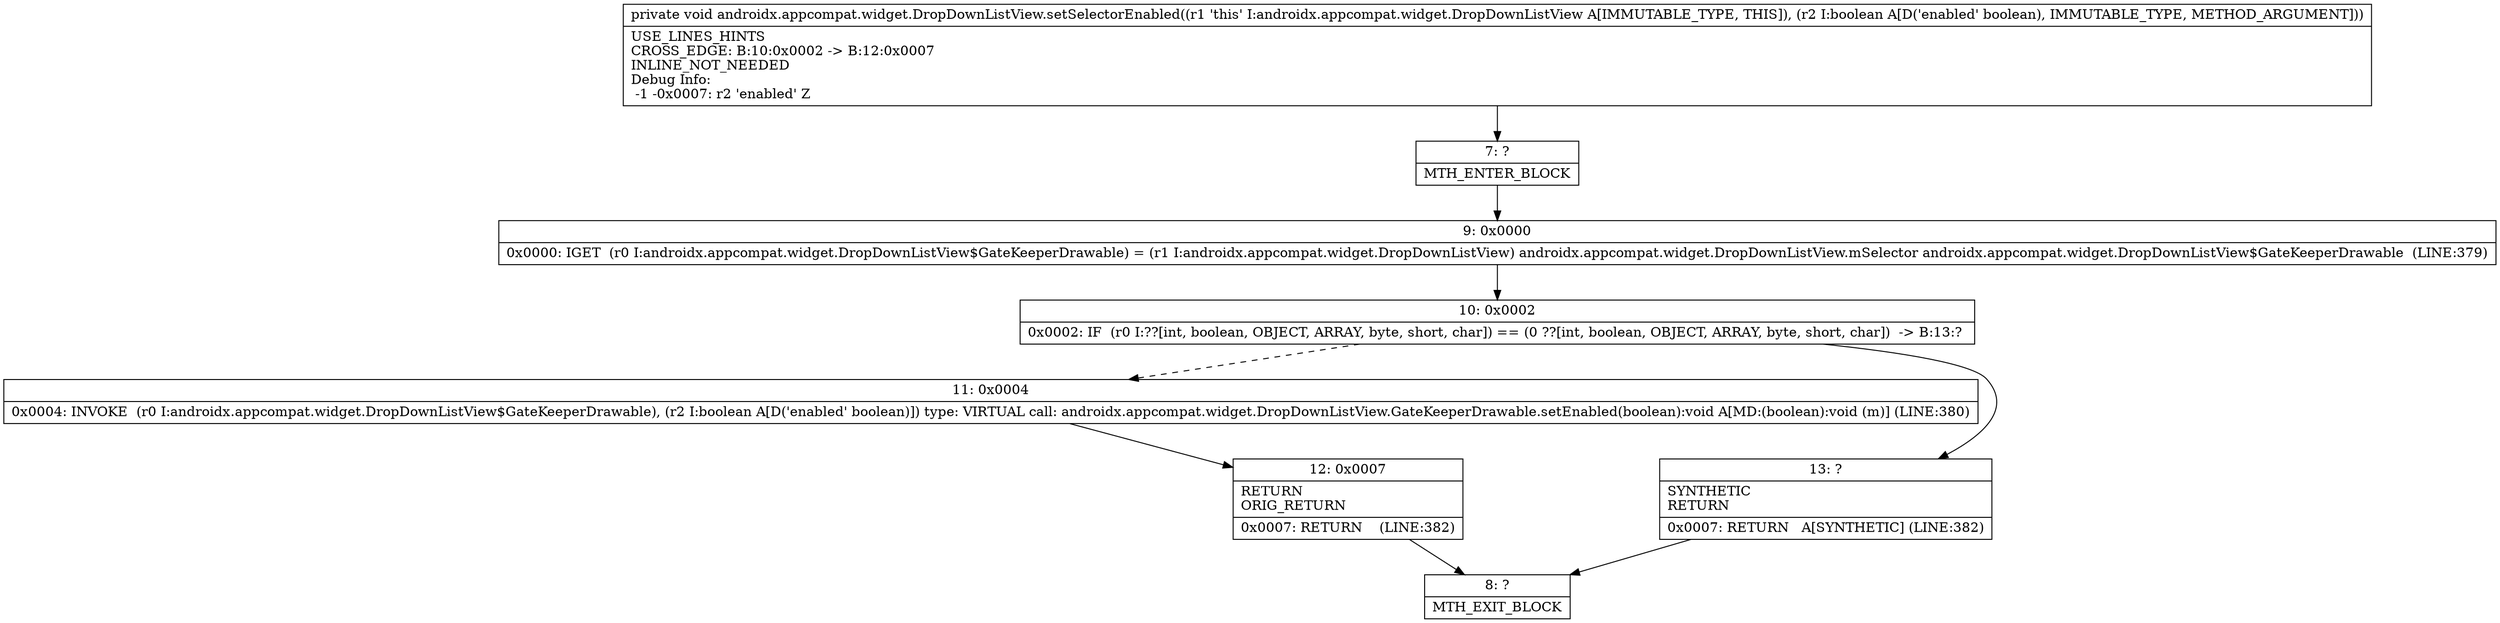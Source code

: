 digraph "CFG forandroidx.appcompat.widget.DropDownListView.setSelectorEnabled(Z)V" {
Node_7 [shape=record,label="{7\:\ ?|MTH_ENTER_BLOCK\l}"];
Node_9 [shape=record,label="{9\:\ 0x0000|0x0000: IGET  (r0 I:androidx.appcompat.widget.DropDownListView$GateKeeperDrawable) = (r1 I:androidx.appcompat.widget.DropDownListView) androidx.appcompat.widget.DropDownListView.mSelector androidx.appcompat.widget.DropDownListView$GateKeeperDrawable  (LINE:379)\l}"];
Node_10 [shape=record,label="{10\:\ 0x0002|0x0002: IF  (r0 I:??[int, boolean, OBJECT, ARRAY, byte, short, char]) == (0 ??[int, boolean, OBJECT, ARRAY, byte, short, char])  \-\> B:13:? \l}"];
Node_11 [shape=record,label="{11\:\ 0x0004|0x0004: INVOKE  (r0 I:androidx.appcompat.widget.DropDownListView$GateKeeperDrawable), (r2 I:boolean A[D('enabled' boolean)]) type: VIRTUAL call: androidx.appcompat.widget.DropDownListView.GateKeeperDrawable.setEnabled(boolean):void A[MD:(boolean):void (m)] (LINE:380)\l}"];
Node_12 [shape=record,label="{12\:\ 0x0007|RETURN\lORIG_RETURN\l|0x0007: RETURN    (LINE:382)\l}"];
Node_8 [shape=record,label="{8\:\ ?|MTH_EXIT_BLOCK\l}"];
Node_13 [shape=record,label="{13\:\ ?|SYNTHETIC\lRETURN\l|0x0007: RETURN   A[SYNTHETIC] (LINE:382)\l}"];
MethodNode[shape=record,label="{private void androidx.appcompat.widget.DropDownListView.setSelectorEnabled((r1 'this' I:androidx.appcompat.widget.DropDownListView A[IMMUTABLE_TYPE, THIS]), (r2 I:boolean A[D('enabled' boolean), IMMUTABLE_TYPE, METHOD_ARGUMENT]))  | USE_LINES_HINTS\lCROSS_EDGE: B:10:0x0002 \-\> B:12:0x0007\lINLINE_NOT_NEEDED\lDebug Info:\l  \-1 \-0x0007: r2 'enabled' Z\l}"];
MethodNode -> Node_7;Node_7 -> Node_9;
Node_9 -> Node_10;
Node_10 -> Node_11[style=dashed];
Node_10 -> Node_13;
Node_11 -> Node_12;
Node_12 -> Node_8;
Node_13 -> Node_8;
}


